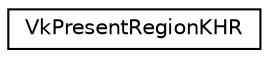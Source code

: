 digraph "Graphical Class Hierarchy"
{
 // LATEX_PDF_SIZE
  edge [fontname="Helvetica",fontsize="10",labelfontname="Helvetica",labelfontsize="10"];
  node [fontname="Helvetica",fontsize="10",shape=record];
  rankdir="LR";
  Node0 [label="VkPresentRegionKHR",height=0.2,width=0.4,color="black", fillcolor="white", style="filled",URL="$d6/d79/structVkPresentRegionKHR.html",tooltip=" "];
}
